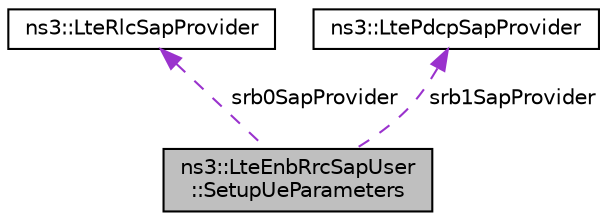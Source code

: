 digraph "ns3::LteEnbRrcSapUser::SetupUeParameters"
{
 // LATEX_PDF_SIZE
  edge [fontname="Helvetica",fontsize="10",labelfontname="Helvetica",labelfontsize="10"];
  node [fontname="Helvetica",fontsize="10",shape=record];
  Node1 [label="ns3::LteEnbRrcSapUser\l::SetupUeParameters",height=0.2,width=0.4,color="black", fillcolor="grey75", style="filled", fontcolor="black",tooltip="SetupUeParameters structure."];
  Node2 -> Node1 [dir="back",color="darkorchid3",fontsize="10",style="dashed",label=" srb0SapProvider" ,fontname="Helvetica"];
  Node2 [label="ns3::LteRlcSapProvider",height=0.2,width=0.4,color="black", fillcolor="white", style="filled",URL="$classns3_1_1_lte_rlc_sap_provider.html",tooltip="Service Access Point (SAP) offered by the UM-RLC and AM-RLC entities to the PDCP entity See 3GPP 36...."];
  Node3 -> Node1 [dir="back",color="darkorchid3",fontsize="10",style="dashed",label=" srb1SapProvider" ,fontname="Helvetica"];
  Node3 [label="ns3::LtePdcpSapProvider",height=0.2,width=0.4,color="black", fillcolor="white", style="filled",URL="$classns3_1_1_lte_pdcp_sap_provider.html",tooltip="Service Access Point (SAP) offered by the PDCP entity to the RRC entity See 3GPP 36...."];
}
